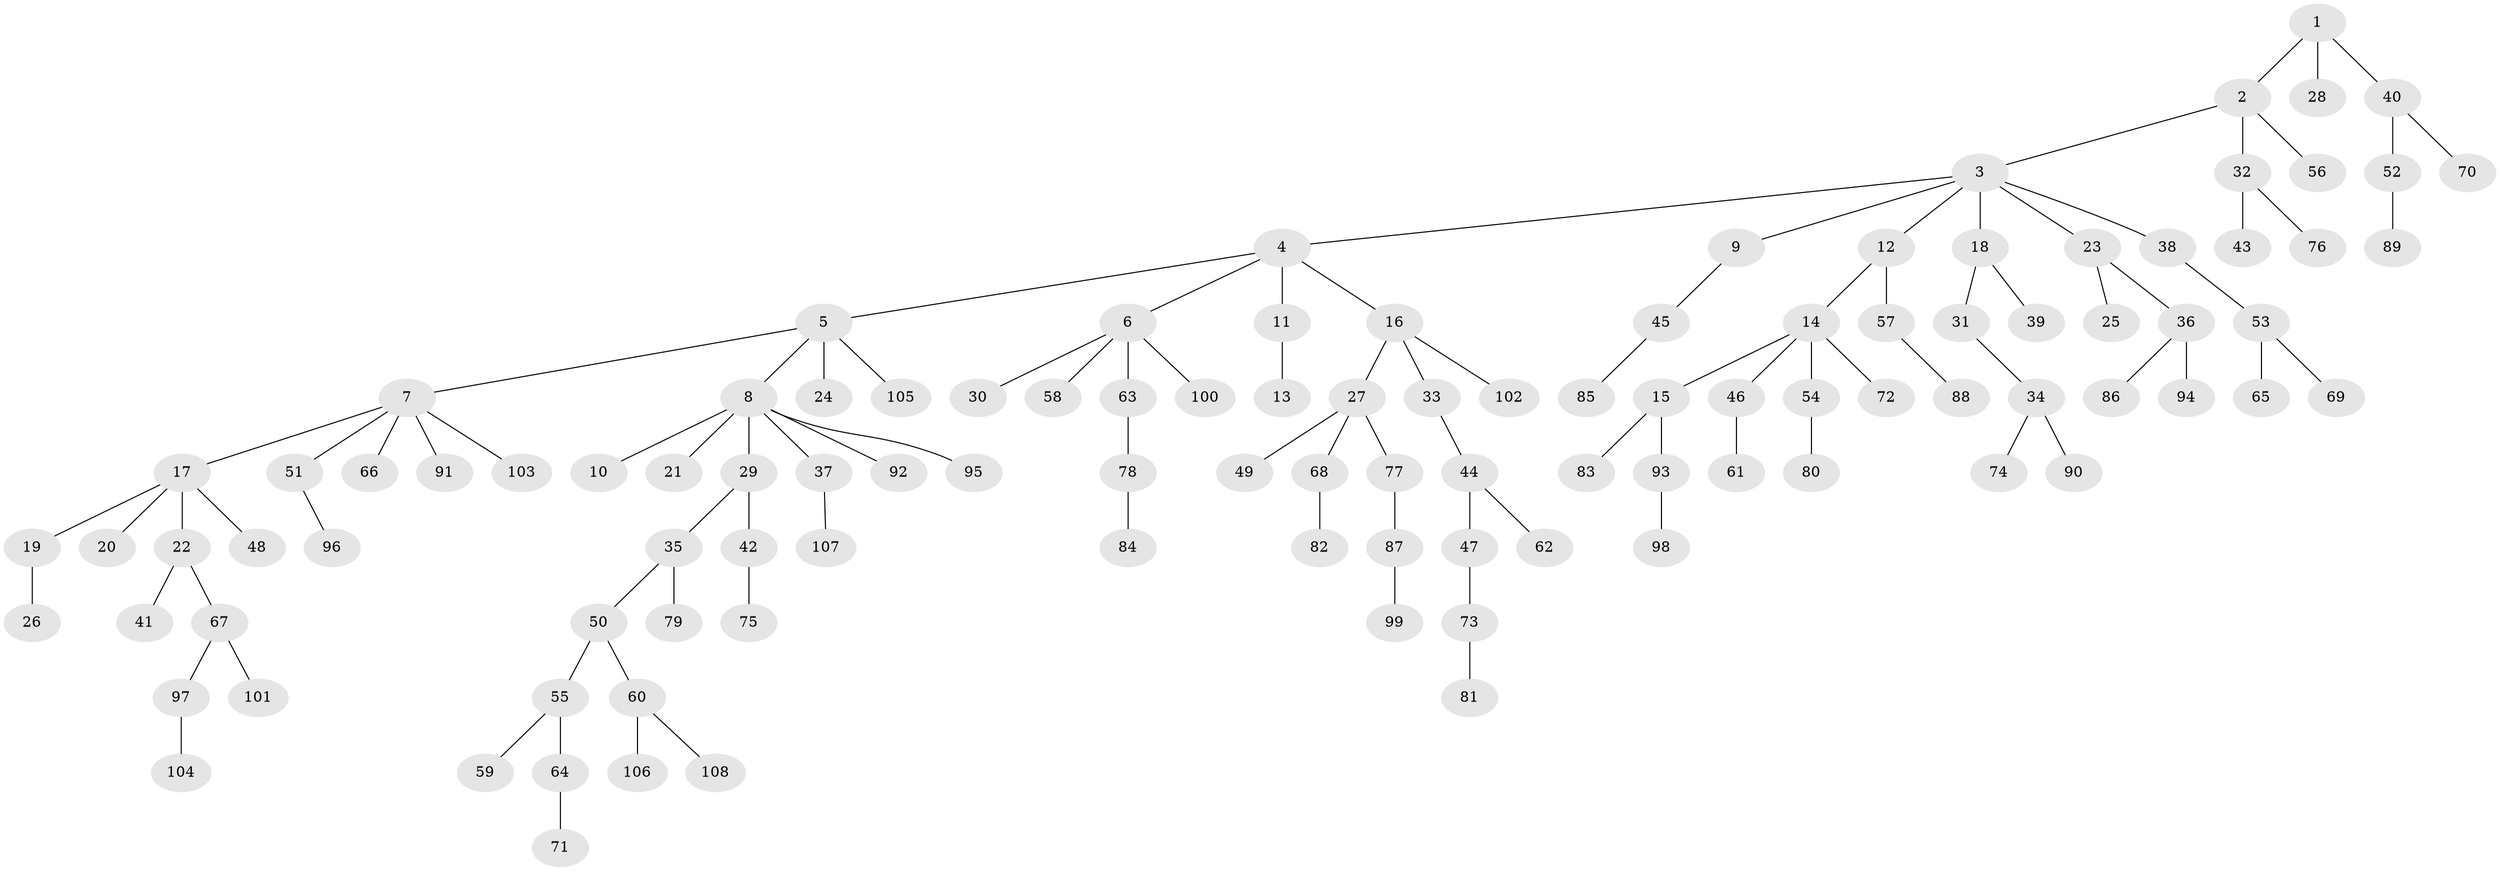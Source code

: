 // coarse degree distribution, {4: 0.06944444444444445, 3: 0.1111111111111111, 7: 0.027777777777777776, 9: 0.013888888888888888, 8: 0.013888888888888888, 1: 0.5972222222222222, 2: 0.16666666666666666}
// Generated by graph-tools (version 1.1) at 2025/52/02/27/25 19:52:12]
// undirected, 108 vertices, 107 edges
graph export_dot {
graph [start="1"]
  node [color=gray90,style=filled];
  1;
  2;
  3;
  4;
  5;
  6;
  7;
  8;
  9;
  10;
  11;
  12;
  13;
  14;
  15;
  16;
  17;
  18;
  19;
  20;
  21;
  22;
  23;
  24;
  25;
  26;
  27;
  28;
  29;
  30;
  31;
  32;
  33;
  34;
  35;
  36;
  37;
  38;
  39;
  40;
  41;
  42;
  43;
  44;
  45;
  46;
  47;
  48;
  49;
  50;
  51;
  52;
  53;
  54;
  55;
  56;
  57;
  58;
  59;
  60;
  61;
  62;
  63;
  64;
  65;
  66;
  67;
  68;
  69;
  70;
  71;
  72;
  73;
  74;
  75;
  76;
  77;
  78;
  79;
  80;
  81;
  82;
  83;
  84;
  85;
  86;
  87;
  88;
  89;
  90;
  91;
  92;
  93;
  94;
  95;
  96;
  97;
  98;
  99;
  100;
  101;
  102;
  103;
  104;
  105;
  106;
  107;
  108;
  1 -- 2;
  1 -- 28;
  1 -- 40;
  2 -- 3;
  2 -- 32;
  2 -- 56;
  3 -- 4;
  3 -- 9;
  3 -- 12;
  3 -- 18;
  3 -- 23;
  3 -- 38;
  4 -- 5;
  4 -- 6;
  4 -- 11;
  4 -- 16;
  5 -- 7;
  5 -- 8;
  5 -- 24;
  5 -- 105;
  6 -- 30;
  6 -- 58;
  6 -- 63;
  6 -- 100;
  7 -- 17;
  7 -- 51;
  7 -- 66;
  7 -- 91;
  7 -- 103;
  8 -- 10;
  8 -- 21;
  8 -- 29;
  8 -- 37;
  8 -- 92;
  8 -- 95;
  9 -- 45;
  11 -- 13;
  12 -- 14;
  12 -- 57;
  14 -- 15;
  14 -- 46;
  14 -- 54;
  14 -- 72;
  15 -- 83;
  15 -- 93;
  16 -- 27;
  16 -- 33;
  16 -- 102;
  17 -- 19;
  17 -- 20;
  17 -- 22;
  17 -- 48;
  18 -- 31;
  18 -- 39;
  19 -- 26;
  22 -- 41;
  22 -- 67;
  23 -- 25;
  23 -- 36;
  27 -- 49;
  27 -- 68;
  27 -- 77;
  29 -- 35;
  29 -- 42;
  31 -- 34;
  32 -- 43;
  32 -- 76;
  33 -- 44;
  34 -- 74;
  34 -- 90;
  35 -- 50;
  35 -- 79;
  36 -- 86;
  36 -- 94;
  37 -- 107;
  38 -- 53;
  40 -- 52;
  40 -- 70;
  42 -- 75;
  44 -- 47;
  44 -- 62;
  45 -- 85;
  46 -- 61;
  47 -- 73;
  50 -- 55;
  50 -- 60;
  51 -- 96;
  52 -- 89;
  53 -- 65;
  53 -- 69;
  54 -- 80;
  55 -- 59;
  55 -- 64;
  57 -- 88;
  60 -- 106;
  60 -- 108;
  63 -- 78;
  64 -- 71;
  67 -- 97;
  67 -- 101;
  68 -- 82;
  73 -- 81;
  77 -- 87;
  78 -- 84;
  87 -- 99;
  93 -- 98;
  97 -- 104;
}
